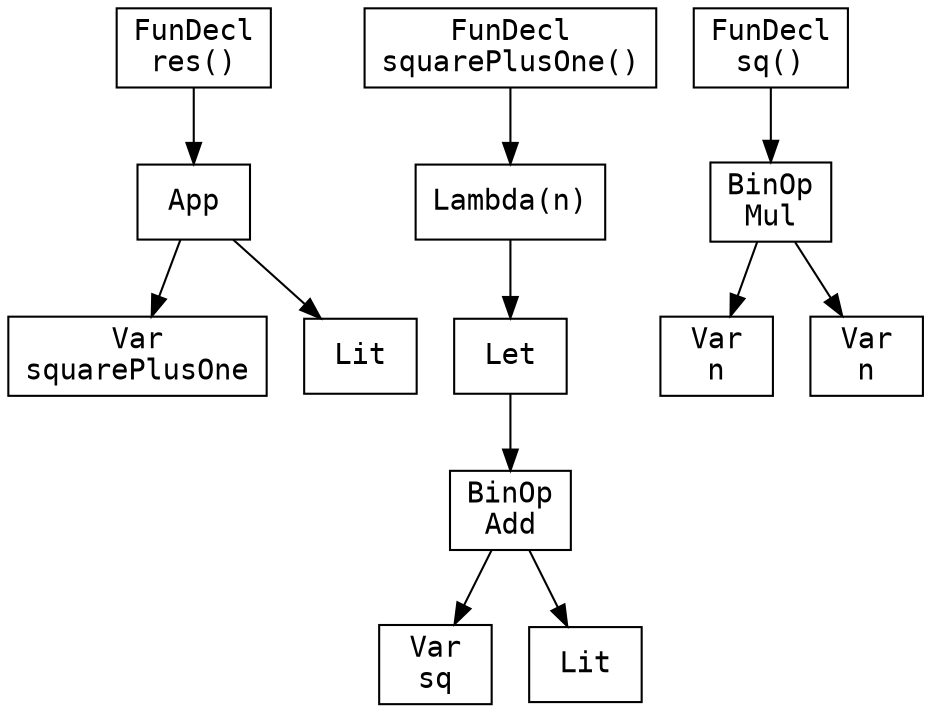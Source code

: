 digraph AST {
  node [shape=box, fontname="Courier"];
  decl0 [label="FunDecl
res()"];
  decl0_body [label="App"];
  decl0 -> decl0_body;
  decl0_body_fun [label="Var
squarePlusOne"];
  decl0_body -> decl0_body_fun;
  decl0_body_arg [label="Lit"];
  decl0_body -> decl0_body_arg;
  decl1 [label="FunDecl
squarePlusOne()"];
  decl1_body [label="Lambda(n)"];
  decl1 -> decl1_body;
  decl1_body_body [label="Let"];
  decl1_body -> decl1_body_body;
  decl1_body_body_let0 [label="FunDecl
sq()"];
  decl1_body_body_let0_body [label="BinOp
Mul"];
  decl1_body_body_let0 -> decl1_body_body_let0_body;
  decl1_body_body_let0_body_l [label="Var
n"];
  decl1_body_body_let0_body -> decl1_body_body_let0_body_l;
  decl1_body_body_let0_body_r [label="Var
n"];
  decl1_body_body_let0_body -> decl1_body_body_let0_body_r;
  decl1_body_body_in [label="BinOp
Add"];
  decl1_body_body -> decl1_body_body_in;
  decl1_body_body_in_l [label="Var
sq"];
  decl1_body_body_in -> decl1_body_body_in_l;
  decl1_body_body_in_r [label="Lit"];
  decl1_body_body_in -> decl1_body_body_in_r;
}
